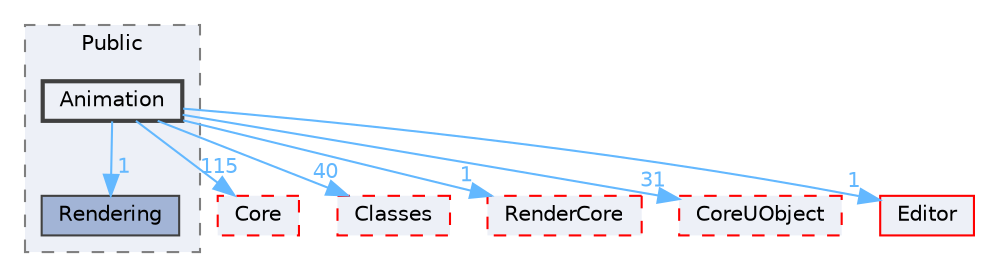 digraph "Animation"
{
 // INTERACTIVE_SVG=YES
 // LATEX_PDF_SIZE
  bgcolor="transparent";
  edge [fontname=Helvetica,fontsize=10,labelfontname=Helvetica,labelfontsize=10];
  node [fontname=Helvetica,fontsize=10,shape=box,height=0.2,width=0.4];
  compound=true
  subgraph clusterdir_1d06a51bfc871a6a1823440d0d72725c {
    graph [ bgcolor="#edf0f7", pencolor="grey50", label="Public", fontname=Helvetica,fontsize=10 style="filled,dashed", URL="dir_1d06a51bfc871a6a1823440d0d72725c.html",tooltip=""]
  dir_1213d225a52a0adce4f110a19700ce9e [label="Rendering", fillcolor="#a2b4d6", color="grey25", style="filled", URL="dir_1213d225a52a0adce4f110a19700ce9e.html",tooltip=""];
  dir_50504b6fd2ee738288d9e35459e2c9b8 [label="Animation", fillcolor="#edf0f7", color="grey25", style="filled,bold", URL="dir_50504b6fd2ee738288d9e35459e2c9b8.html",tooltip=""];
  }
  dir_0e6cddcc9caa1238c7f3774224afaa45 [label="Core", fillcolor="#edf0f7", color="red", style="filled,dashed", URL="dir_0e6cddcc9caa1238c7f3774224afaa45.html",tooltip=""];
  dir_0ed647eebe6ffcaa496d3842b7cec6ce [label="Classes", fillcolor="#edf0f7", color="red", style="filled,dashed", URL="dir_0ed647eebe6ffcaa496d3842b7cec6ce.html",tooltip=""];
  dir_1b3e874b84daba3b34ce7cbbd2916bbd [label="RenderCore", fillcolor="#edf0f7", color="red", style="filled,dashed", URL="dir_1b3e874b84daba3b34ce7cbbd2916bbd.html",tooltip=""];
  dir_4c499e5e32e2b4479ad7e552df73eeae [label="CoreUObject", fillcolor="#edf0f7", color="red", style="filled,dashed", URL="dir_4c499e5e32e2b4479ad7e552df73eeae.html",tooltip=""];
  dir_b26507eead720464ba2ac6bbc6dcec5f [label="Editor", fillcolor="#edf0f7", color="red", style="filled", URL="dir_b26507eead720464ba2ac6bbc6dcec5f.html",tooltip=""];
  dir_50504b6fd2ee738288d9e35459e2c9b8->dir_0e6cddcc9caa1238c7f3774224afaa45 [headlabel="115", labeldistance=1.5 headhref="dir_000035_000266.html" href="dir_000035_000266.html" color="steelblue1" fontcolor="steelblue1"];
  dir_50504b6fd2ee738288d9e35459e2c9b8->dir_0ed647eebe6ffcaa496d3842b7cec6ce [headlabel="40", labeldistance=1.5 headhref="dir_000035_000193.html" href="dir_000035_000193.html" color="steelblue1" fontcolor="steelblue1"];
  dir_50504b6fd2ee738288d9e35459e2c9b8->dir_1213d225a52a0adce4f110a19700ce9e [headlabel="1", labeldistance=1.5 headhref="dir_000035_000962.html" href="dir_000035_000962.html" color="steelblue1" fontcolor="steelblue1"];
  dir_50504b6fd2ee738288d9e35459e2c9b8->dir_1b3e874b84daba3b34ce7cbbd2916bbd [headlabel="1", labeldistance=1.5 headhref="dir_000035_000959.html" href="dir_000035_000959.html" color="steelblue1" fontcolor="steelblue1"];
  dir_50504b6fd2ee738288d9e35459e2c9b8->dir_4c499e5e32e2b4479ad7e552df73eeae [headlabel="31", labeldistance=1.5 headhref="dir_000035_000268.html" href="dir_000035_000268.html" color="steelblue1" fontcolor="steelblue1"];
  dir_50504b6fd2ee738288d9e35459e2c9b8->dir_b26507eead720464ba2ac6bbc6dcec5f [headlabel="1", labeldistance=1.5 headhref="dir_000035_000357.html" href="dir_000035_000357.html" color="steelblue1" fontcolor="steelblue1"];
}
